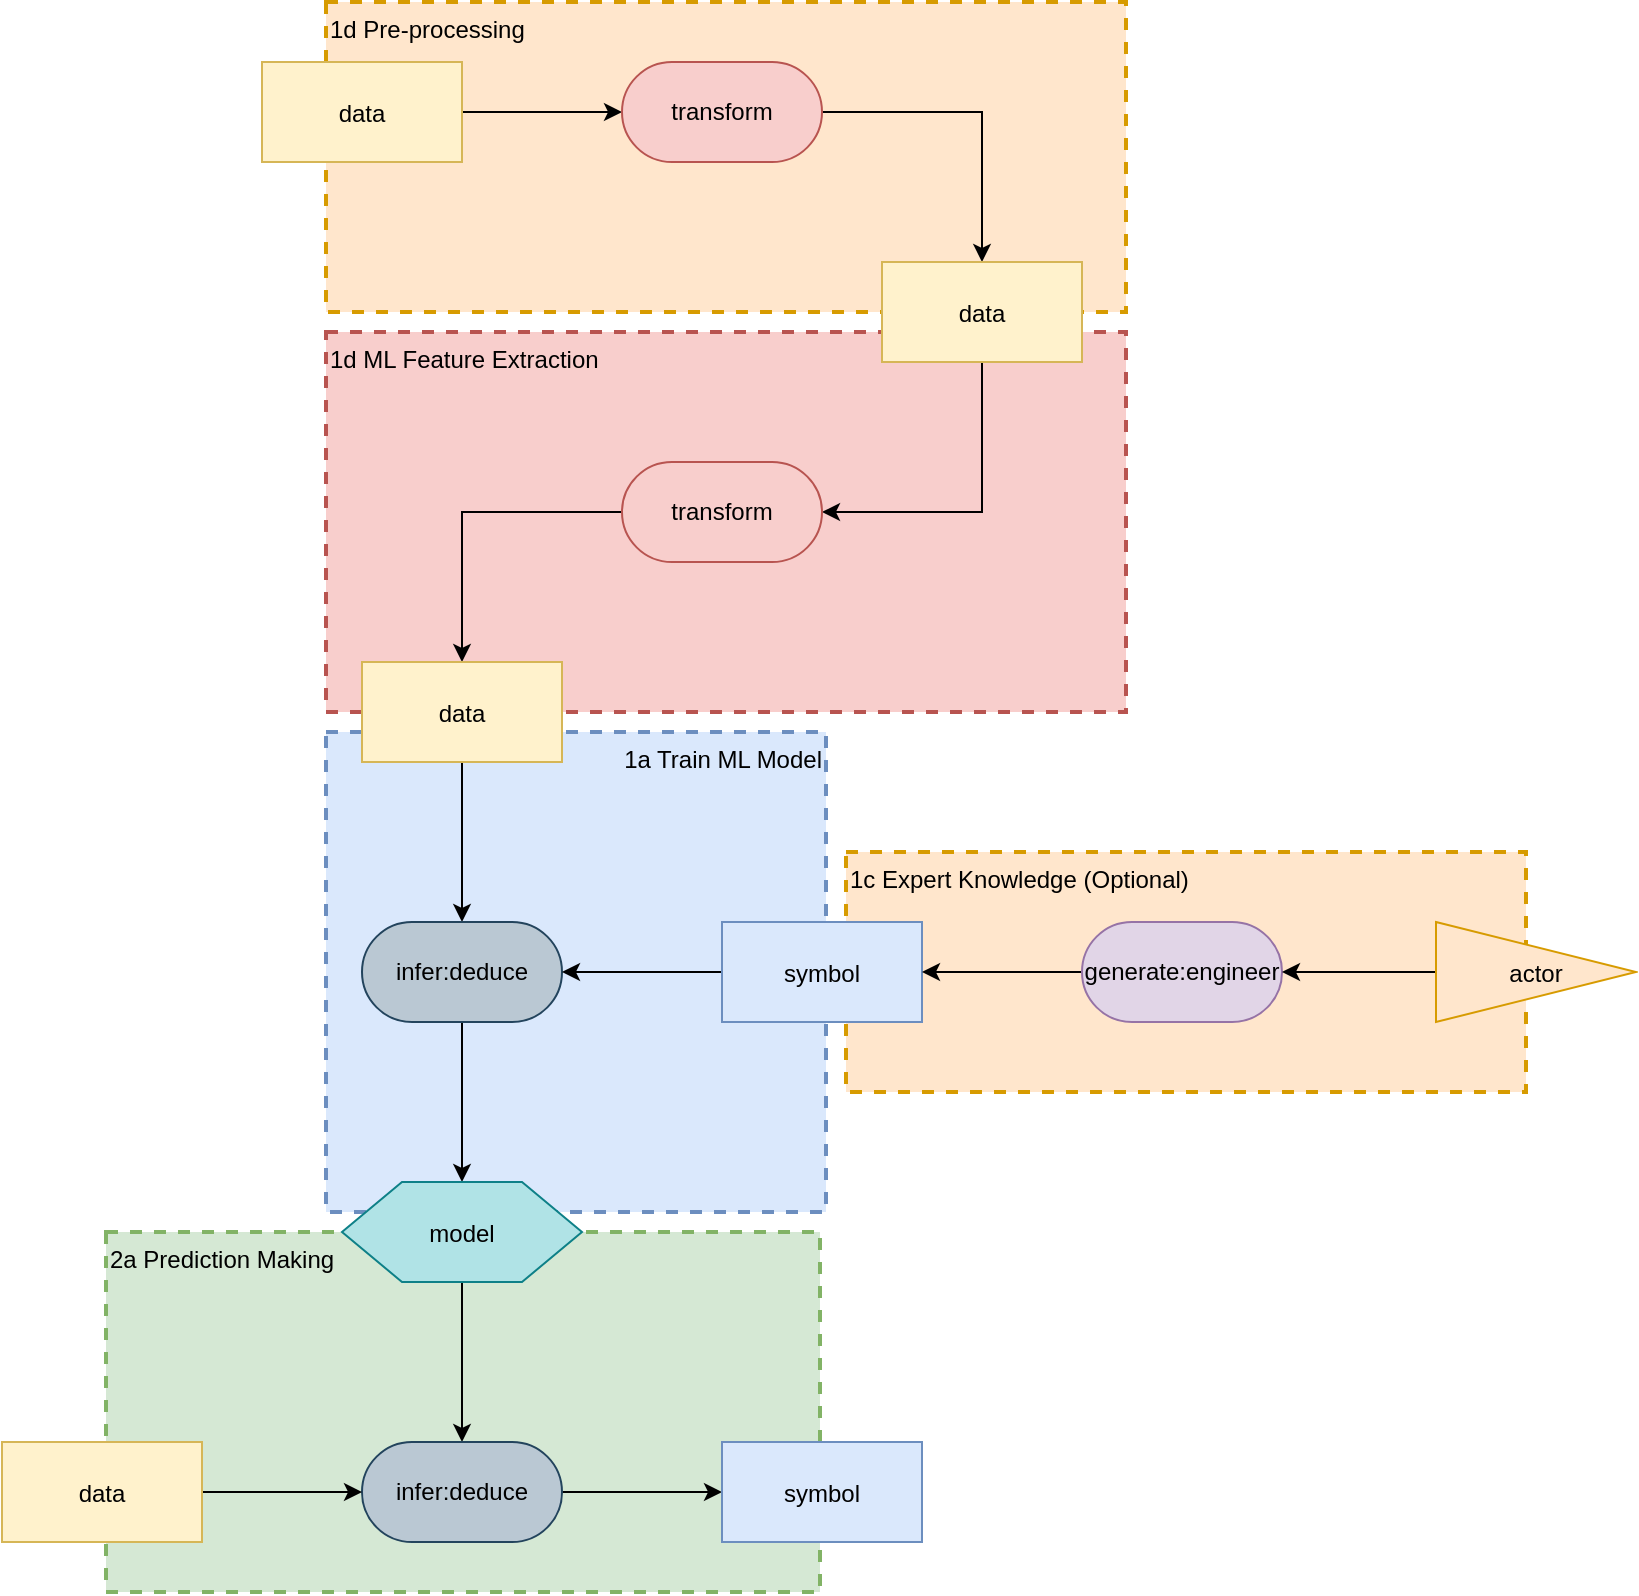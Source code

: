 <mxfile version="27.1.4">
  <diagram name="Page-1" id="4tOXoyzTGzTHZ8qvR4KX">
    <mxGraphModel dx="1662" dy="973" grid="1" gridSize="10" guides="1" tooltips="1" connect="1" arrows="1" fold="1" page="1" pageScale="1" pageWidth="1654" pageHeight="1169" math="0" shadow="0">
      <root>
        <mxCell id="0" />
        <mxCell id="1" parent="0" />
        <mxCell id="fIGQkDf6deLxDd5C9NF3-34" value="2a Prediction Making" style="text;html=1;align=left;verticalAlign=top;whiteSpace=wrap;rounded=0;dashed=1;fillColor=#d5e8d4;strokeColor=#82b366;strokeWidth=2;" name="text" vertex="1" parent="1">
          <mxGeometry x="470" y="800" width="357" height="180" as="geometry" />
        </mxCell>
        <mxCell id="fIGQkDf6deLxDd5C9NF3-33" value="1c Expert Knowledge (Optional)" style="text;html=1;align=left;verticalAlign=top;whiteSpace=wrap;rounded=0;dashed=1;fillColor=#ffe6cc;strokeColor=#d79b00;strokeWidth=2;" name="text" vertex="1" parent="1">
          <mxGeometry x="840" y="610" width="340" height="120" as="geometry" />
        </mxCell>
        <mxCell id="fIGQkDf6deLxDd5C9NF3-32" value="1a Train ML Model" style="text;html=1;align=right;verticalAlign=top;whiteSpace=wrap;rounded=0;dashed=1;fillColor=#dae8fc;strokeColor=#6c8ebf;strokeWidth=2;" name="text" vertex="1" parent="1">
          <mxGeometry x="580" y="550" width="250" height="240" as="geometry" />
        </mxCell>
        <mxCell id="fIGQkDf6deLxDd5C9NF3-31" value="1d ML Feature Extraction" style="text;html=1;align=left;verticalAlign=top;whiteSpace=wrap;rounded=0;dashed=1;fillColor=#f8cecc;strokeColor=#b85450;strokeWidth=2;" name="text" vertex="1" parent="1">
          <mxGeometry x="580" y="350" width="400" height="190" as="geometry" />
        </mxCell>
        <mxCell id="fIGQkDf6deLxDd5C9NF3-30" value="1d Pre-processing" style="text;html=1;align=left;verticalAlign=top;whiteSpace=wrap;rounded=0;dashed=1;fillColor=#ffe6cc;strokeColor=#d79b00;strokeWidth=2;" name="text" vertex="1" parent="1">
          <mxGeometry x="580" y="185" width="400" height="155" as="geometry" />
        </mxCell>
        <mxCell id="fIGQkDf6deLxDd5C9NF3-2" style="edgeStyle=orthogonalEdgeStyle;rounded=0;orthogonalLoop=1;jettySize=auto;html=1;exitX=1;exitY=0.5;exitDx=0;exitDy=0;entryX=0;entryY=0.5;entryDx=0;entryDy=0;" edge="1" source="fIGQkDf6deLxDd5C9NF3-3" target="fIGQkDf6deLxDd5C9NF3-5" parent="1">
          <mxGeometry relative="1" as="geometry" />
        </mxCell>
        <mxCell id="fIGQkDf6deLxDd5C9NF3-3" value="data" style="rectangle;fillColor=#fff2cc;strokeColor=#d6b656;" name="data" vertex="1" parent="1">
          <mxGeometry x="548" y="215" width="100" height="50" as="geometry" />
        </mxCell>
        <mxCell id="fIGQkDf6deLxDd5C9NF3-4" style="edgeStyle=orthogonalEdgeStyle;rounded=0;orthogonalLoop=1;jettySize=auto;html=1;exitX=1;exitY=0.5;exitDx=0;exitDy=0;" edge="1" source="fIGQkDf6deLxDd5C9NF3-5" target="fIGQkDf6deLxDd5C9NF3-6" parent="1">
          <mxGeometry relative="1" as="geometry" />
        </mxCell>
        <mxCell id="fIGQkDf6deLxDd5C9NF3-5" value="transform" style="rounded=1;whiteSpace=wrap;html=1;arcSize=50;fillColor=#f8cecc;strokeColor=#b85450;" name="transform" vertex="1" parent="1">
          <mxGeometry x="728" y="215" width="100" height="50" as="geometry" />
        </mxCell>
        <mxCell id="fIGQkDf6deLxDd5C9NF3-8" style="edgeStyle=orthogonalEdgeStyle;rounded=0;orthogonalLoop=1;jettySize=auto;html=1;exitX=0.5;exitY=1;exitDx=0;exitDy=0;entryX=1;entryY=0.5;entryDx=0;entryDy=0;" edge="1" parent="1" source="fIGQkDf6deLxDd5C9NF3-6" target="fIGQkDf6deLxDd5C9NF3-7">
          <mxGeometry relative="1" as="geometry" />
        </mxCell>
        <mxCell id="fIGQkDf6deLxDd5C9NF3-6" value="data" style="rectangle;fillColor=#fff2cc;strokeColor=#d6b656;" name="data" vertex="1" parent="1">
          <mxGeometry x="858" y="315" width="100" height="50" as="geometry" />
        </mxCell>
        <mxCell id="fIGQkDf6deLxDd5C9NF3-10" style="edgeStyle=orthogonalEdgeStyle;rounded=0;orthogonalLoop=1;jettySize=auto;html=1;exitX=0;exitY=0.5;exitDx=0;exitDy=0;" edge="1" parent="1" source="fIGQkDf6deLxDd5C9NF3-7" target="fIGQkDf6deLxDd5C9NF3-9">
          <mxGeometry relative="1" as="geometry" />
        </mxCell>
        <mxCell id="fIGQkDf6deLxDd5C9NF3-7" value="transform" style="rounded=1;whiteSpace=wrap;html=1;arcSize=50;fillColor=#f8cecc;strokeColor=#b85450;" name="transform" vertex="1" parent="1">
          <mxGeometry x="728" y="415" width="100" height="50" as="geometry" />
        </mxCell>
        <mxCell id="fIGQkDf6deLxDd5C9NF3-12" style="edgeStyle=orthogonalEdgeStyle;rounded=0;orthogonalLoop=1;jettySize=auto;html=1;exitX=0.5;exitY=1;exitDx=0;exitDy=0;entryX=0.5;entryY=0;entryDx=0;entryDy=0;" edge="1" parent="1" source="fIGQkDf6deLxDd5C9NF3-9" target="fIGQkDf6deLxDd5C9NF3-11">
          <mxGeometry relative="1" as="geometry" />
        </mxCell>
        <mxCell id="fIGQkDf6deLxDd5C9NF3-9" value="data" style="rectangle;fillColor=#fff2cc;strokeColor=#d6b656;" name="data" vertex="1" parent="1">
          <mxGeometry x="598" y="515" width="100" height="50" as="geometry" />
        </mxCell>
        <mxCell id="fIGQkDf6deLxDd5C9NF3-17" style="edgeStyle=orthogonalEdgeStyle;rounded=0;orthogonalLoop=1;jettySize=auto;html=1;exitX=0.5;exitY=1;exitDx=0;exitDy=0;entryX=0.5;entryY=0;entryDx=0;entryDy=0;" edge="1" parent="1" source="fIGQkDf6deLxDd5C9NF3-11" target="fIGQkDf6deLxDd5C9NF3-16">
          <mxGeometry relative="1" as="geometry" />
        </mxCell>
        <mxCell id="fIGQkDf6deLxDd5C9NF3-11" value="infer:deduce" style="rounded=1;whiteSpace=wrap;html=1;arcSize=50;fillColor=#bac8d3;strokeColor=#23445d;" name="infer:deduce" vertex="1" parent="1">
          <mxGeometry x="598" y="645" width="100" height="50" as="geometry" />
        </mxCell>
        <mxCell id="fIGQkDf6deLxDd5C9NF3-14" style="edgeStyle=orthogonalEdgeStyle;rounded=0;orthogonalLoop=1;jettySize=auto;html=1;entryX=1;entryY=0.5;entryDx=0;entryDy=0;" edge="1" parent="1" source="fIGQkDf6deLxDd5C9NF3-13" target="fIGQkDf6deLxDd5C9NF3-11">
          <mxGeometry relative="1" as="geometry" />
        </mxCell>
        <mxCell id="fIGQkDf6deLxDd5C9NF3-13" value="symbol" style="rectangle;fillColor=#dae8fc;strokeColor=#6c8ebf;" name="symbol" vertex="1" parent="1">
          <mxGeometry x="778" y="645" width="100" height="50" as="geometry" />
        </mxCell>
        <mxCell id="fIGQkDf6deLxDd5C9NF3-23" style="edgeStyle=orthogonalEdgeStyle;rounded=0;orthogonalLoop=1;jettySize=auto;html=1;exitX=0.5;exitY=1;exitDx=0;exitDy=0;entryX=0.5;entryY=0;entryDx=0;entryDy=0;" edge="1" parent="1" source="fIGQkDf6deLxDd5C9NF3-16" target="fIGQkDf6deLxDd5C9NF3-22">
          <mxGeometry relative="1" as="geometry" />
        </mxCell>
        <object label="model" tooltip="case-based&#xa;dynamic&#xa;hybrid&#xa;ML&#xa;rule-based&#xa;semantic&#xa;static&#xa;statisic&#xa;statistical" id="fIGQkDf6deLxDd5C9NF3-16">
          <mxCell style="shape=hexagon;perimeter=hexagonPerimeter2;fillColor=#b0e3e6;strokeColor=#0e8088;" name="model" vertex="1" parent="1">
            <mxGeometry x="588" y="775" width="120" height="50" as="geometry" />
          </mxCell>
        </object>
        <mxCell id="fIGQkDf6deLxDd5C9NF3-19" style="edgeStyle=orthogonalEdgeStyle;rounded=0;orthogonalLoop=1;jettySize=auto;html=1;entryX=1;entryY=0.5;entryDx=0;entryDy=0;" edge="1" parent="1" source="fIGQkDf6deLxDd5C9NF3-18" target="fIGQkDf6deLxDd5C9NF3-13">
          <mxGeometry relative="1" as="geometry" />
        </mxCell>
        <mxCell id="fIGQkDf6deLxDd5C9NF3-18" value="generate:engineer" style="rounded=1;whiteSpace=wrap;html=1;arcSize=50;fillColor=#e1d5e7;strokeColor=#9673a6;" name="generate:engineer" vertex="1" parent="1">
          <mxGeometry x="958" y="645" width="100" height="50" as="geometry" />
        </mxCell>
        <mxCell id="fIGQkDf6deLxDd5C9NF3-21" style="edgeStyle=orthogonalEdgeStyle;rounded=0;orthogonalLoop=1;jettySize=auto;html=1;entryX=1;entryY=0.5;entryDx=0;entryDy=0;" edge="1" parent="1" source="fIGQkDf6deLxDd5C9NF3-20" target="fIGQkDf6deLxDd5C9NF3-18">
          <mxGeometry relative="1" as="geometry" />
        </mxCell>
        <mxCell id="fIGQkDf6deLxDd5C9NF3-20" value="actor" style="triangle;fillColor=#ffe6cc;strokeColor=#d79b00;" name="actor" vertex="1" parent="1">
          <mxGeometry x="1135" y="645" width="100" height="50" as="geometry" />
        </mxCell>
        <mxCell id="fIGQkDf6deLxDd5C9NF3-29" style="edgeStyle=orthogonalEdgeStyle;rounded=0;orthogonalLoop=1;jettySize=auto;html=1;exitX=1;exitY=0.5;exitDx=0;exitDy=0;entryX=0;entryY=0.5;entryDx=0;entryDy=0;" edge="1" parent="1" source="fIGQkDf6deLxDd5C9NF3-22" target="fIGQkDf6deLxDd5C9NF3-27">
          <mxGeometry relative="1" as="geometry" />
        </mxCell>
        <mxCell id="fIGQkDf6deLxDd5C9NF3-22" value="infer:deduce" style="rounded=1;whiteSpace=wrap;html=1;arcSize=50;fillColor=#bac8d3;strokeColor=#23445d;" name="infer:deduce" vertex="1" parent="1">
          <mxGeometry x="598" y="905" width="100" height="50" as="geometry" />
        </mxCell>
        <mxCell id="fIGQkDf6deLxDd5C9NF3-26" style="edgeStyle=orthogonalEdgeStyle;rounded=0;orthogonalLoop=1;jettySize=auto;html=1;exitX=1;exitY=0.5;exitDx=0;exitDy=0;entryX=0;entryY=0.5;entryDx=0;entryDy=0;" edge="1" parent="1" source="fIGQkDf6deLxDd5C9NF3-24" target="fIGQkDf6deLxDd5C9NF3-22">
          <mxGeometry relative="1" as="geometry" />
        </mxCell>
        <mxCell id="fIGQkDf6deLxDd5C9NF3-24" value="data" style="rectangle;fillColor=#fff2cc;strokeColor=#d6b656;" name="data" vertex="1" parent="1">
          <mxGeometry x="418" y="905" width="100" height="50" as="geometry" />
        </mxCell>
        <mxCell id="fIGQkDf6deLxDd5C9NF3-27" value="symbol" style="rectangle;fillColor=#dae8fc;strokeColor=#6c8ebf;" name="symbol" vertex="1" parent="1">
          <mxGeometry x="778" y="905" width="100" height="50" as="geometry" />
        </mxCell>
      </root>
    </mxGraphModel>
  </diagram>
</mxfile>
